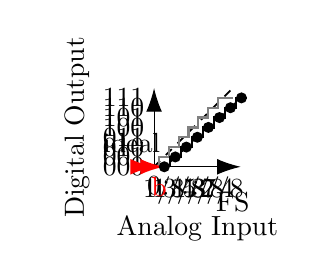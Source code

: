\def\arrlen{3mm}
\def\arrwidth{2mm}
\usetikzlibrary{calc}

\begin{tikzpicture}
	% axes
	\draw[{Latex[length=\arrlen,width=\arrwidth]}-{Latex[length=\arrlen,width=\arrwidth]}] (1.1,0) -- node[midway, below, yshift = -5mm] {Analog Input} (0,0) -- (0,1) node[midway, above, rotate=90, yshift = 7mm] {Digital Output};
	% x- labels
	\draw (0,0) node[anchor=north ] {0}
	(0.125,0) node[anchor=north ] {1/8}
	(0.250,0) node[anchor=north ] {1/4}
	(0.375,0) node[anchor=north ] {3/8}
	(0.5,0) node[anchor=north ] {1/2}
	(0.625,0) node[anchor=north ] {5/8}
	(0.750,0) node[anchor=north ] {3/4}
	(0.875,0) node[anchor=north ] {7/8}
	(1,0) node[anchor=north, yshift = -2mm] {FS};
	
	%y-labels		
	\draw	(0,0) node[anchor=east] {000}
	(0, 0.125) node[anchor=east] {001}
	(0, 0.250) node[anchor=east] {010}
	(0, 0.375) node[anchor= east] {011}
	(0, 0.5) node[anchor= east] {100}
	(0, 0.625) node[anchor= east] {101}
	(0, 0.750) node[anchor= east] {110}
	(0, 0.875) node[anchor= east] {111};
	
	%line
	\draw[dashed, semithick] (0,0) -- (1,1);

	
	\draw (0.2, 0.3) node[anchor=east] {ideal};
	\draw [thick, gray] (0,0) -- (0.062,0) -- (0.062, 0.125) -- (0.188, 0.125) -- (0.188, 0.250) -- (0.312, 0.250) --  (0.312, 0.375) -- (0.438, 0.375) -- (0.438, 0.5) -- (0.562,  0.5) -- (0.562,  0.625) -- (0.688,  0.625) -- (0.688,  0.750) -- (0.812,  0.750) -- (0.812,  0.875) -- (0.938,  0.875) --  (1, 0.875) ;
	
	\draw[{Latex[length=\arrlen,width=\arrwidth]}-{Latex[length=\arrlen,width=\arrwidth]}, thick, red] (0,0) -- (0.125,0) node[midway, anchor = north] {b};
\begin{scope}[xshift=1mm] 
	\draw[dotted, thick] (0.03,0) -- (1.01,0.875);
	
%stairs
	\draw [thick] (0.1,0) -- (0.1,0.125) -- (0.24, 0.125) -- (0.24, 0.250) -- (0.38, 0.250) -- (0.38, 0.375) --  (0.52, 0.375) -- (0.52, 0.5) -- (0.66, 0.5) -- (0.66,  0.625) -- (0.8,  0.625) -- (0.8, 0.750) -- (0.94,  0.750) -- (0.94,  0.875) -- (1.08,  0.875);

%points	

	\draw (0.03,0) node[circle, fill = black, inner sep=0pt, minimum size = 4pt] {};
	\draw (0.17,0.125) node[circle, fill = black, inner sep=0pt,  minimum size = 4pt] {};
	\draw (0.31,0.25) node[circle, fill = black, inner sep=0pt, minimum size = 4pt] {};
	\draw (0.45,0.375) node[circle, fill = black, inner sep=0pt, minimum size = 4pt] {};
	\draw (0.59,0.5) node[circle, fill = black, inner sep=0pt, minimum size = 4pt] {};
	\draw (0.73,0.625) node[circle, fill = black, inner sep=0pt, minimum size = 4pt] {};
	\draw (0.87,0.75) node[circle, fill = black, inner sep=0pt, minimum size = 4pt] {};
	\draw (1.01,0.875) node[circle, fill = black, inner sep=0pt, minimum size = 4pt] {};
\end{scope}	
	
\end{tikzpicture}
